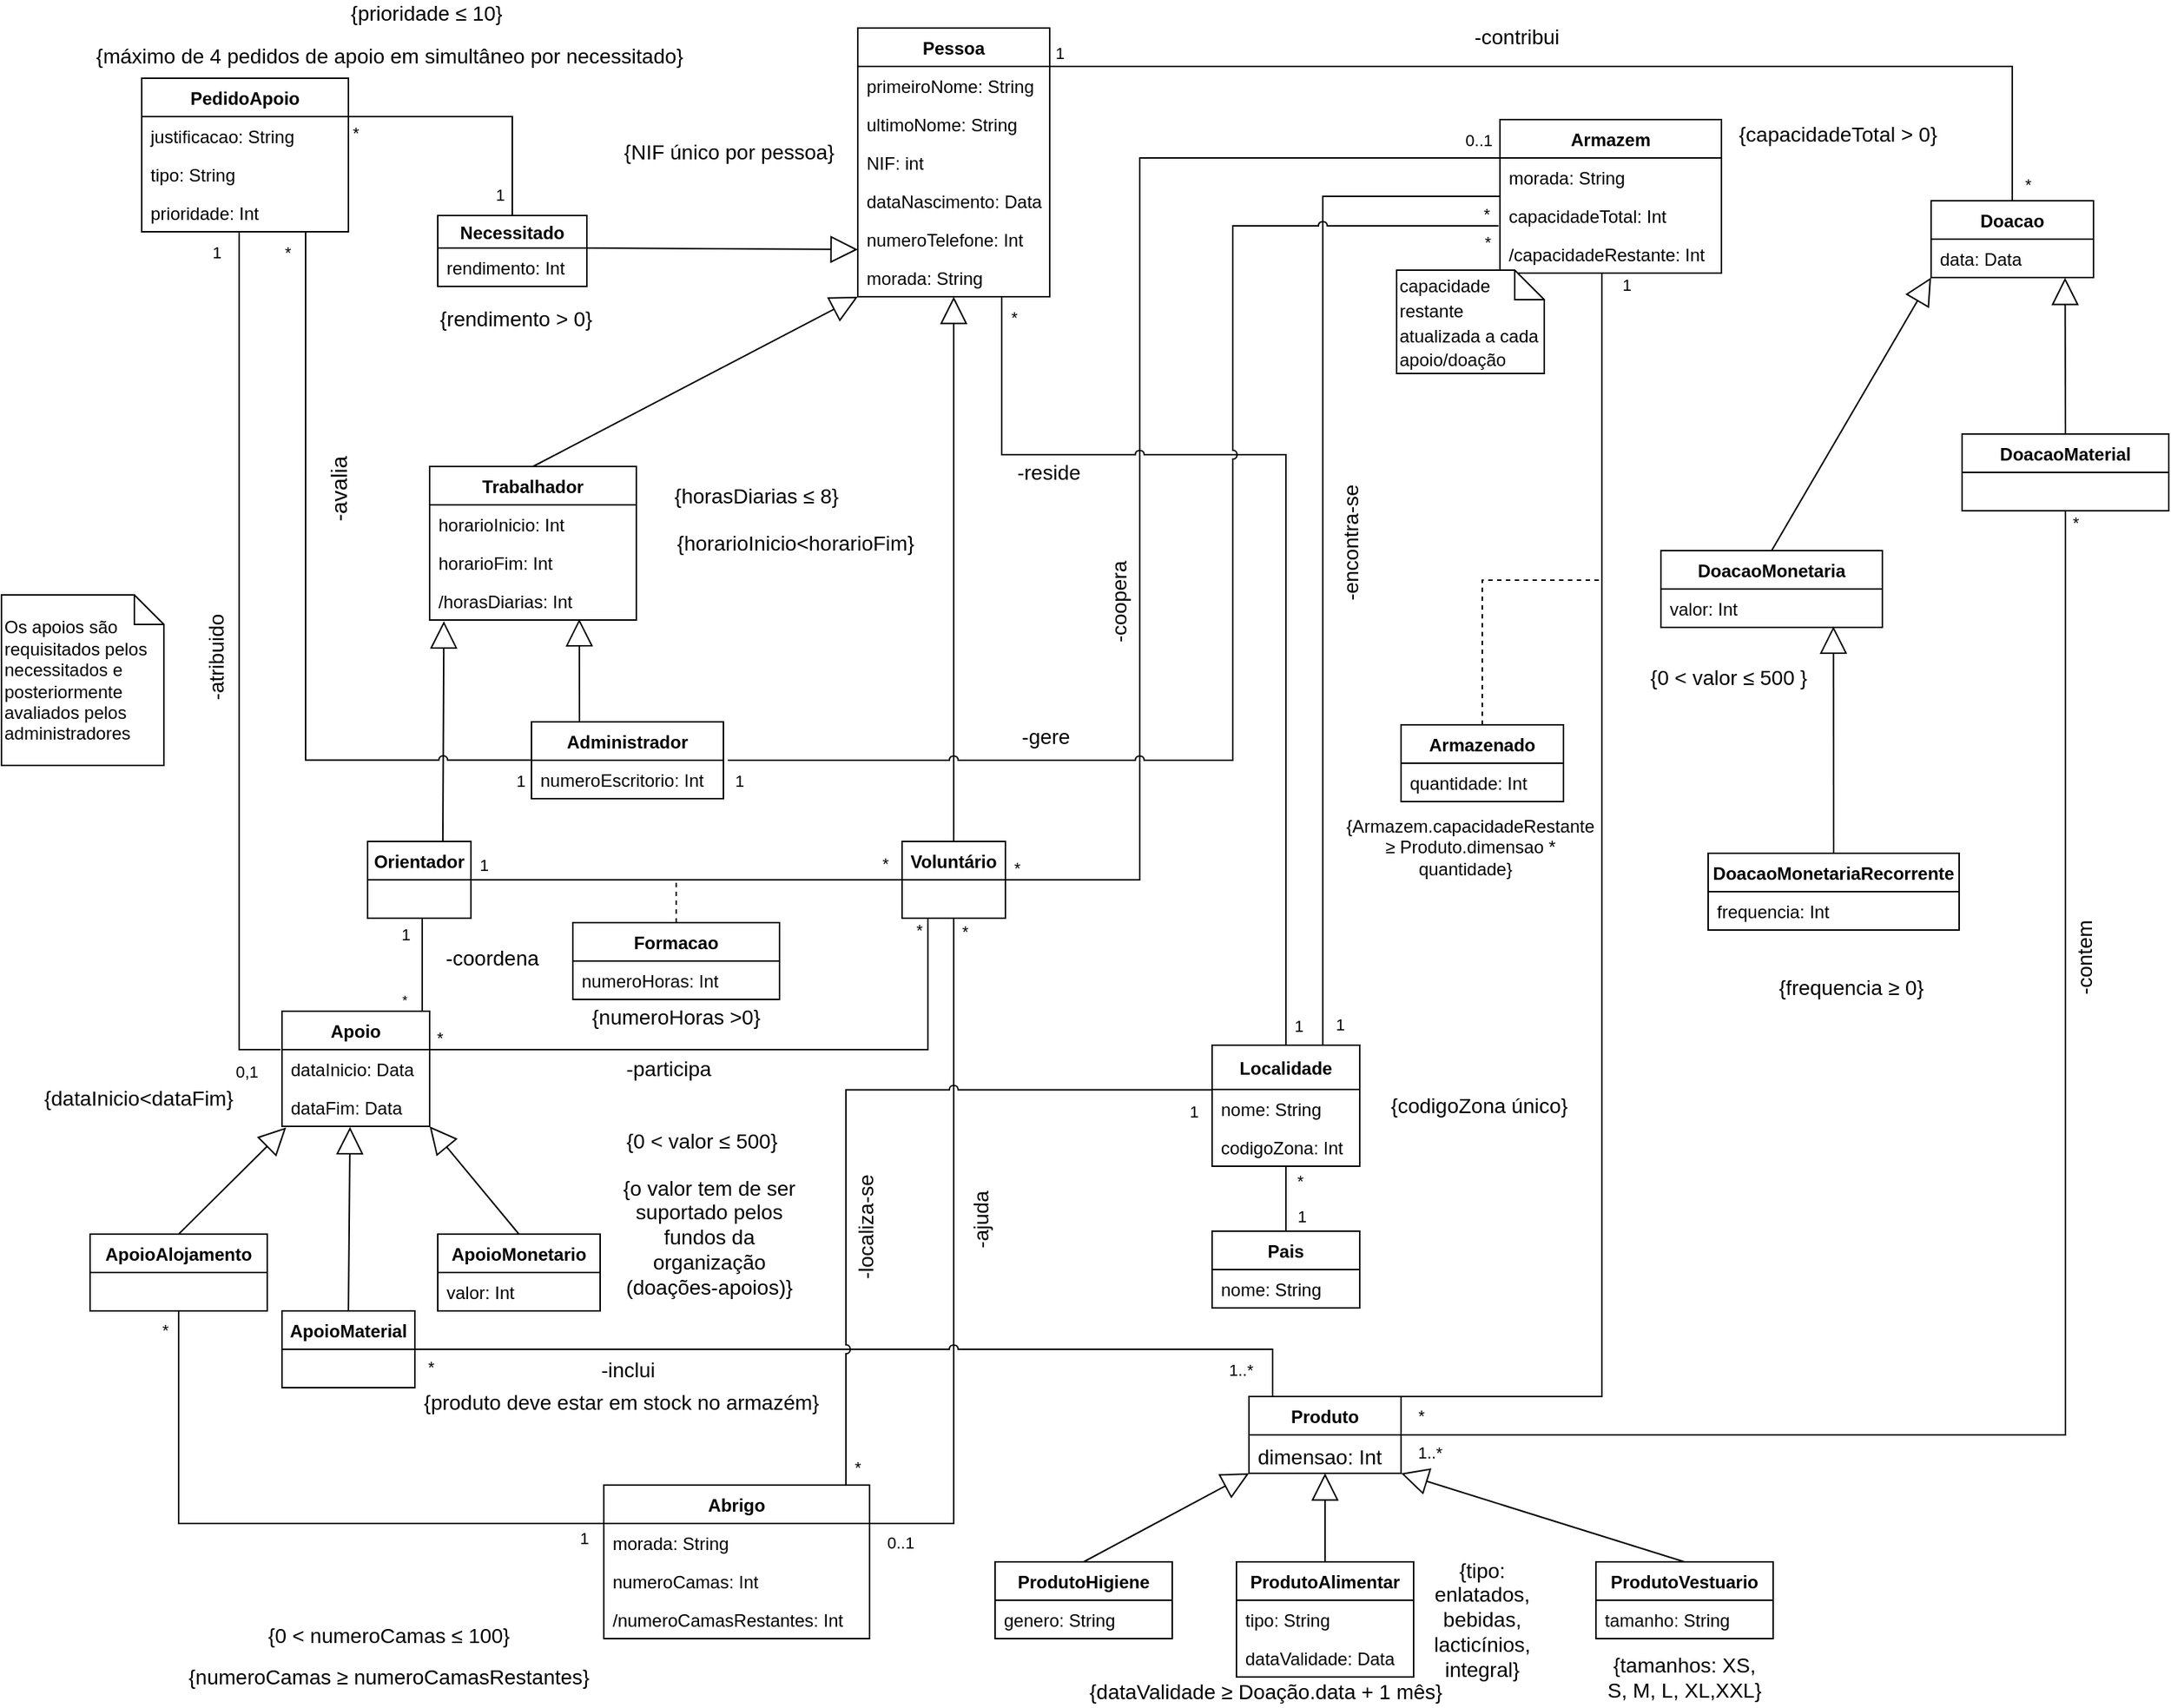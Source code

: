<mxfile version="14.4.4" type="device"><diagram id="hp6VcKTJ3_gHOtgBkN7Q" name="UML "><mxGraphModel dx="2370" dy="1292" grid="1" gridSize="10" guides="1" tooltips="1" connect="1" arrows="1" fold="1" page="1" pageScale="1" pageWidth="1654" pageHeight="1169" background="none" math="0" shadow="0"><root><mxCell id="0"/><mxCell id="1" parent="0"/><mxCell id="lBx3msXCtQHLR3H3OD68-1" value="Pessoa" style="swimlane;fontStyle=1;childLayout=stackLayout;horizontal=1;startSize=26;fillColor=none;horizontalStack=0;resizeParent=1;resizeParentMax=0;resizeLast=0;collapsible=1;marginBottom=0;" parent="1" vertex="1"><mxGeometry x="650" y="26" width="130" height="182" as="geometry"/></mxCell><mxCell id="lBx3msXCtQHLR3H3OD68-2" value="primeiroNome: String" style="text;strokeColor=none;fillColor=none;align=left;verticalAlign=top;spacingLeft=4;spacingRight=4;overflow=hidden;rotatable=0;points=[[0,0.5],[1,0.5]];portConstraint=eastwest;" parent="lBx3msXCtQHLR3H3OD68-1" vertex="1"><mxGeometry y="26" width="130" height="26" as="geometry"/></mxCell><mxCell id="lBx3msXCtQHLR3H3OD68-3" value="ultimoNome: String" style="text;strokeColor=none;fillColor=none;align=left;verticalAlign=top;spacingLeft=4;spacingRight=4;overflow=hidden;rotatable=0;points=[[0,0.5],[1,0.5]];portConstraint=eastwest;" parent="lBx3msXCtQHLR3H3OD68-1" vertex="1"><mxGeometry y="52" width="130" height="26" as="geometry"/></mxCell><mxCell id="lBx3msXCtQHLR3H3OD68-4" value="NIF: int" style="text;strokeColor=none;fillColor=none;align=left;verticalAlign=top;spacingLeft=4;spacingRight=4;overflow=hidden;rotatable=0;points=[[0,0.5],[1,0.5]];portConstraint=eastwest;" parent="lBx3msXCtQHLR3H3OD68-1" vertex="1"><mxGeometry y="78" width="130" height="26" as="geometry"/></mxCell><mxCell id="lBx3msXCtQHLR3H3OD68-5" value="dataNascimento: Data" style="text;strokeColor=none;fillColor=none;align=left;verticalAlign=top;spacingLeft=4;spacingRight=4;overflow=hidden;rotatable=0;points=[[0,0.5],[1,0.5]];portConstraint=eastwest;" parent="lBx3msXCtQHLR3H3OD68-1" vertex="1"><mxGeometry y="104" width="130" height="26" as="geometry"/></mxCell><mxCell id="lBx3msXCtQHLR3H3OD68-7" value="numeroTelefone: Int" style="text;strokeColor=none;fillColor=none;align=left;verticalAlign=top;spacingLeft=4;spacingRight=4;overflow=hidden;rotatable=0;points=[[0,0.5],[1,0.5]];portConstraint=eastwest;" parent="lBx3msXCtQHLR3H3OD68-1" vertex="1"><mxGeometry y="130" width="130" height="26" as="geometry"/></mxCell><mxCell id="lBx3msXCtQHLR3H3OD68-8" value="morada: String" style="text;strokeColor=none;fillColor=none;align=left;verticalAlign=top;spacingLeft=4;spacingRight=4;overflow=hidden;rotatable=0;points=[[0,0.5],[1,0.5]];portConstraint=eastwest;" parent="lBx3msXCtQHLR3H3OD68-1" vertex="1"><mxGeometry y="156" width="130" height="26" as="geometry"/></mxCell><mxCell id="lBx3msXCtQHLR3H3OD68-9" value="Trabalhador" style="swimlane;fontStyle=1;childLayout=stackLayout;horizontal=1;startSize=26;fillColor=none;horizontalStack=0;resizeParent=1;resizeParentMax=0;resizeLast=0;collapsible=1;marginBottom=0;" parent="1" vertex="1"><mxGeometry x="360" y="323" width="140" height="104" as="geometry"/></mxCell><mxCell id="lBx3msXCtQHLR3H3OD68-11" value="horarioInicio: Int" style="text;strokeColor=none;fillColor=none;align=left;verticalAlign=top;spacingLeft=4;spacingRight=4;overflow=hidden;rotatable=0;points=[[0,0.5],[1,0.5]];portConstraint=eastwest;" parent="lBx3msXCtQHLR3H3OD68-9" vertex="1"><mxGeometry y="26" width="140" height="26" as="geometry"/></mxCell><mxCell id="lBx3msXCtQHLR3H3OD68-12" value="horarioFim: Int" style="text;strokeColor=none;fillColor=none;align=left;verticalAlign=top;spacingLeft=4;spacingRight=4;overflow=hidden;rotatable=0;points=[[0,0.5],[1,0.5]];portConstraint=eastwest;" parent="lBx3msXCtQHLR3H3OD68-9" vertex="1"><mxGeometry y="52" width="140" height="26" as="geometry"/></mxCell><mxCell id="lBx3msXCtQHLR3H3OD68-13" value="/horasDiarias: Int" style="text;strokeColor=none;fillColor=none;align=left;verticalAlign=top;spacingLeft=4;spacingRight=4;overflow=hidden;rotatable=0;points=[[0,0.5],[1,0.5]];portConstraint=eastwest;" parent="lBx3msXCtQHLR3H3OD68-9" vertex="1"><mxGeometry y="78" width="140" height="26" as="geometry"/></mxCell><mxCell id="lBx3msXCtQHLR3H3OD68-14" value="Voluntário" style="swimlane;fontStyle=1;childLayout=stackLayout;horizontal=1;startSize=26;fillColor=none;horizontalStack=0;resizeParent=1;resizeParentMax=0;resizeLast=0;collapsible=1;marginBottom=0;" parent="1" vertex="1"><mxGeometry x="680" y="577" width="70" height="52" as="geometry"><mxRectangle x="680" y="577" width="90" height="26" as="alternateBounds"/></mxGeometry></mxCell><mxCell id="lBx3msXCtQHLR3H3OD68-18" value="Orientador" style="swimlane;fontStyle=1;childLayout=stackLayout;horizontal=1;startSize=26;fillColor=none;horizontalStack=0;resizeParent=1;resizeParentMax=0;resizeLast=0;collapsible=1;marginBottom=0;" parent="1" vertex="1"><mxGeometry x="318" y="577" width="70" height="52" as="geometry"/></mxCell><mxCell id="lBx3msXCtQHLR3H3OD68-26" value="Armazem" style="swimlane;fontStyle=1;childLayout=stackLayout;horizontal=1;startSize=26;fillColor=none;horizontalStack=0;resizeParent=1;resizeParentMax=0;resizeLast=0;collapsible=1;marginBottom=0;" parent="1" vertex="1"><mxGeometry x="1085" y="88" width="150" height="104" as="geometry"/></mxCell><mxCell id="lBx3msXCtQHLR3H3OD68-27" value="morada: String" style="text;strokeColor=none;fillColor=none;align=left;verticalAlign=top;spacingLeft=4;spacingRight=4;overflow=hidden;rotatable=0;points=[[0,0.5],[1,0.5]];portConstraint=eastwest;" parent="lBx3msXCtQHLR3H3OD68-26" vertex="1"><mxGeometry y="26" width="150" height="26" as="geometry"/></mxCell><mxCell id="lBx3msXCtQHLR3H3OD68-28" value="capacidadeTotal: Int " style="text;strokeColor=none;fillColor=none;align=left;verticalAlign=top;spacingLeft=4;spacingRight=4;overflow=hidden;rotatable=0;points=[[0,0.5],[1,0.5]];portConstraint=eastwest;" parent="lBx3msXCtQHLR3H3OD68-26" vertex="1"><mxGeometry y="52" width="150" height="26" as="geometry"/></mxCell><mxCell id="lBx3msXCtQHLR3H3OD68-29" value="/capacidadeRestante: Int" style="text;strokeColor=none;fillColor=none;align=left;verticalAlign=top;spacingLeft=4;spacingRight=4;overflow=hidden;rotatable=0;points=[[0,0.5],[1,0.5]];portConstraint=eastwest;" parent="lBx3msXCtQHLR3H3OD68-26" vertex="1"><mxGeometry y="78" width="150" height="26" as="geometry"/></mxCell><mxCell id="lBx3msXCtQHLR3H3OD68-30" value="Apoio" style="swimlane;fontStyle=1;childLayout=stackLayout;horizontal=1;startSize=26;fillColor=none;horizontalStack=0;resizeParent=1;resizeParentMax=0;resizeLast=0;collapsible=1;marginBottom=0;" parent="1" vertex="1"><mxGeometry x="260" y="692" width="100" height="78" as="geometry"/></mxCell><mxCell id="lBx3msXCtQHLR3H3OD68-31" value="dataInicio: Data" style="text;strokeColor=none;fillColor=none;align=left;verticalAlign=top;spacingLeft=4;spacingRight=4;overflow=hidden;rotatable=0;points=[[0,0.5],[1,0.5]];portConstraint=eastwest;" parent="lBx3msXCtQHLR3H3OD68-30" vertex="1"><mxGeometry y="26" width="100" height="26" as="geometry"/></mxCell><mxCell id="lBx3msXCtQHLR3H3OD68-32" value="dataFim: Data" style="text;strokeColor=none;fillColor=none;align=left;verticalAlign=top;spacingLeft=4;spacingRight=4;overflow=hidden;rotatable=0;points=[[0,0.5],[1,0.5]];portConstraint=eastwest;" parent="lBx3msXCtQHLR3H3OD68-30" vertex="1"><mxGeometry y="52" width="100" height="26" as="geometry"/></mxCell><mxCell id="lBx3msXCtQHLR3H3OD68-34" value="ApoioMaterial" style="swimlane;fontStyle=1;childLayout=stackLayout;horizontal=1;startSize=26;fillColor=none;horizontalStack=0;resizeParent=1;resizeParentMax=0;resizeLast=0;collapsible=1;marginBottom=0;" parent="1" vertex="1"><mxGeometry x="260" y="895" width="90" height="52" as="geometry"/></mxCell><mxCell id="lBx3msXCtQHLR3H3OD68-39" value="ApoioMonetario" style="swimlane;fontStyle=1;childLayout=stackLayout;horizontal=1;startSize=26;fillColor=none;horizontalStack=0;resizeParent=1;resizeParentMax=0;resizeLast=0;collapsible=1;marginBottom=0;" parent="1" vertex="1"><mxGeometry x="365.5" y="843" width="110" height="52" as="geometry"/></mxCell><mxCell id="lBx3msXCtQHLR3H3OD68-42" value="valor: Int" style="text;strokeColor=none;fillColor=none;align=left;verticalAlign=top;spacingLeft=4;spacingRight=4;overflow=hidden;rotatable=0;points=[[0,0.5],[1,0.5]];portConstraint=eastwest;" parent="lBx3msXCtQHLR3H3OD68-39" vertex="1"><mxGeometry y="26" width="110" height="26" as="geometry"/></mxCell><mxCell id="lBx3msXCtQHLR3H3OD68-43" value="Abrigo" style="swimlane;fontStyle=1;childLayout=stackLayout;horizontal=1;startSize=26;fillColor=none;horizontalStack=0;resizeParent=1;resizeParentMax=0;resizeLast=0;collapsible=1;marginBottom=0;" parent="1" vertex="1"><mxGeometry x="478" y="1013" width="180" height="104" as="geometry"/></mxCell><mxCell id="lBx3msXCtQHLR3H3OD68-44" value="morada: String" style="text;strokeColor=none;fillColor=none;align=left;verticalAlign=top;spacingLeft=4;spacingRight=4;overflow=hidden;rotatable=0;points=[[0,0.5],[1,0.5]];portConstraint=eastwest;" parent="lBx3msXCtQHLR3H3OD68-43" vertex="1"><mxGeometry y="26" width="180" height="26" as="geometry"/></mxCell><mxCell id="lBx3msXCtQHLR3H3OD68-45" value="numeroCamas: Int" style="text;strokeColor=none;fillColor=none;align=left;verticalAlign=top;spacingLeft=4;spacingRight=4;overflow=hidden;rotatable=0;points=[[0,0.5],[1,0.5]];portConstraint=eastwest;" parent="lBx3msXCtQHLR3H3OD68-43" vertex="1"><mxGeometry y="52" width="180" height="26" as="geometry"/></mxCell><mxCell id="lBx3msXCtQHLR3H3OD68-228" value="/numeroCamasRestantes: Int" style="text;strokeColor=none;fillColor=none;align=left;verticalAlign=top;spacingLeft=4;spacingRight=4;overflow=hidden;rotatable=0;points=[[0,0.5],[1,0.5]];portConstraint=eastwest;" parent="lBx3msXCtQHLR3H3OD68-43" vertex="1"><mxGeometry y="78" width="180" height="26" as="geometry"/></mxCell><mxCell id="lBx3msXCtQHLR3H3OD68-47" value="Produto" style="swimlane;fontStyle=1;childLayout=stackLayout;horizontal=1;startSize=26;fillColor=none;horizontalStack=0;resizeParent=1;resizeParentMax=0;resizeLast=0;collapsible=1;marginBottom=0;" parent="1" vertex="1"><mxGeometry x="915" y="953" width="103" height="52" as="geometry"/></mxCell><mxCell id="We37v8-a0ZufE-Tkoejx-19" value="dimensao: Int" style="text;strokeColor=none;fillColor=none;align=left;verticalAlign=top;spacingLeft=4;spacingRight=4;overflow=hidden;rotatable=0;points=[[0,0.5],[1,0.5]];portConstraint=eastwest;fontSize=14;" parent="lBx3msXCtQHLR3H3OD68-47" vertex="1"><mxGeometry y="26" width="103" height="26" as="geometry"/></mxCell><mxCell id="lBx3msXCtQHLR3H3OD68-51" value="ProdutoAlimentar" style="swimlane;fontStyle=1;childLayout=stackLayout;horizontal=1;startSize=26;fillColor=none;horizontalStack=0;resizeParent=1;resizeParentMax=0;resizeLast=0;collapsible=1;marginBottom=0;" parent="1" vertex="1"><mxGeometry x="906.5" y="1065" width="120" height="78" as="geometry"/></mxCell><mxCell id="lBx3msXCtQHLR3H3OD68-52" value="tipo: String" style="text;strokeColor=none;fillColor=none;align=left;verticalAlign=top;spacingLeft=4;spacingRight=4;overflow=hidden;rotatable=0;points=[[0,0.5],[1,0.5]];portConstraint=eastwest;" parent="lBx3msXCtQHLR3H3OD68-51" vertex="1"><mxGeometry y="26" width="120" height="26" as="geometry"/></mxCell><mxCell id="lBx3msXCtQHLR3H3OD68-53" value="dataValidade: Data" style="text;strokeColor=none;fillColor=none;align=left;verticalAlign=top;spacingLeft=4;spacingRight=4;overflow=hidden;rotatable=0;points=[[0,0.5],[1,0.5]];portConstraint=eastwest;" parent="lBx3msXCtQHLR3H3OD68-51" vertex="1"><mxGeometry y="52" width="120" height="26" as="geometry"/></mxCell><mxCell id="lBx3msXCtQHLR3H3OD68-55" value="ProdutoVestuario" style="swimlane;fontStyle=1;childLayout=stackLayout;horizontal=1;startSize=26;fillColor=none;horizontalStack=0;resizeParent=1;resizeParentMax=0;resizeLast=0;collapsible=1;marginBottom=0;" parent="1" vertex="1"><mxGeometry x="1150" y="1065" width="120" height="52" as="geometry"/></mxCell><mxCell id="lBx3msXCtQHLR3H3OD68-56" value="tamanho: String" style="text;strokeColor=none;fillColor=none;align=left;verticalAlign=top;spacingLeft=4;spacingRight=4;overflow=hidden;rotatable=0;points=[[0,0.5],[1,0.5]];portConstraint=eastwest;" parent="lBx3msXCtQHLR3H3OD68-55" vertex="1"><mxGeometry y="26" width="120" height="26" as="geometry"/></mxCell><mxCell id="lBx3msXCtQHLR3H3OD68-59" value="ProdutoHigiene" style="swimlane;fontStyle=1;childLayout=stackLayout;horizontal=1;startSize=26;fillColor=none;horizontalStack=0;resizeParent=1;resizeParentMax=0;resizeLast=0;collapsible=1;marginBottom=0;" parent="1" vertex="1"><mxGeometry x="743" y="1065" width="120" height="52" as="geometry"/></mxCell><mxCell id="lBx3msXCtQHLR3H3OD68-60" value="genero: String" style="text;strokeColor=none;fillColor=none;align=left;verticalAlign=top;spacingLeft=4;spacingRight=4;overflow=hidden;rotatable=0;points=[[0,0.5],[1,0.5]];portConstraint=eastwest;" parent="lBx3msXCtQHLR3H3OD68-59" vertex="1"><mxGeometry y="26" width="120" height="26" as="geometry"/></mxCell><mxCell id="lBx3msXCtQHLR3H3OD68-65" value="Necessitado" style="swimlane;fontStyle=1;childLayout=stackLayout;horizontal=1;startSize=22;fillColor=none;horizontalStack=0;resizeParent=1;resizeParentMax=0;resizeLast=0;collapsible=1;marginBottom=0;" parent="1" vertex="1"><mxGeometry x="365.5" y="153" width="101" height="48" as="geometry"/></mxCell><mxCell id="Nlvr1y0J_WOIO6-PGMLo-25" value="rendimento: Int" style="text;strokeColor=none;fillColor=none;align=left;verticalAlign=top;spacingLeft=4;spacingRight=4;overflow=hidden;rotatable=0;points=[[0,0.5],[1,0.5]];portConstraint=eastwest;" parent="lBx3msXCtQHLR3H3OD68-65" vertex="1"><mxGeometry y="22" width="101" height="26" as="geometry"/></mxCell><mxCell id="lBx3msXCtQHLR3H3OD68-69" value="Administrador" style="swimlane;fontStyle=1;childLayout=stackLayout;horizontal=1;startSize=26;fillColor=none;horizontalStack=0;resizeParent=1;resizeParentMax=0;resizeLast=0;collapsible=1;marginBottom=0;" parent="1" vertex="1"><mxGeometry x="429" y="496" width="130" height="52" as="geometry"/></mxCell><mxCell id="lBx3msXCtQHLR3H3OD68-70" value="numeroEscritorio: Int" style="text;strokeColor=none;fillColor=none;align=left;verticalAlign=top;spacingLeft=4;spacingRight=4;overflow=hidden;rotatable=0;points=[[0,0.5],[1,0.5]];portConstraint=eastwest;" parent="lBx3msXCtQHLR3H3OD68-69" vertex="1"><mxGeometry y="26" width="130" height="26" as="geometry"/></mxCell><mxCell id="lBx3msXCtQHLR3H3OD68-73" value="Armazenado" style="swimlane;fontStyle=1;childLayout=stackLayout;horizontal=1;startSize=26;fillColor=none;horizontalStack=0;resizeParent=1;resizeParentMax=0;resizeLast=0;collapsible=1;marginBottom=0;" parent="1" vertex="1"><mxGeometry x="1018" y="498" width="110" height="52" as="geometry"/></mxCell><mxCell id="lBx3msXCtQHLR3H3OD68-74" value="quantidade: Int" style="text;strokeColor=none;fillColor=none;align=left;verticalAlign=top;spacingLeft=4;spacingRight=4;overflow=hidden;rotatable=0;points=[[0,0.5],[1,0.5]];portConstraint=eastwest;" parent="lBx3msXCtQHLR3H3OD68-73" vertex="1"><mxGeometry y="26" width="110" height="26" as="geometry"/></mxCell><mxCell id="lBx3msXCtQHLR3H3OD68-77" value="Doacao" style="swimlane;fontStyle=1;childLayout=stackLayout;horizontal=1;startSize=26;fillColor=none;horizontalStack=0;resizeParent=1;resizeParentMax=0;resizeLast=0;collapsible=1;marginBottom=0;" parent="1" vertex="1"><mxGeometry x="1377" y="143" width="110" height="52" as="geometry"/></mxCell><mxCell id="lBx3msXCtQHLR3H3OD68-78" value="data: Data" style="text;strokeColor=none;fillColor=none;align=left;verticalAlign=top;spacingLeft=4;spacingRight=4;overflow=hidden;rotatable=0;points=[[0,0.5],[1,0.5]];portConstraint=eastwest;" parent="lBx3msXCtQHLR3H3OD68-77" vertex="1"><mxGeometry y="26" width="110" height="26" as="geometry"/></mxCell><mxCell id="lBx3msXCtQHLR3H3OD68-81" value="DoacaoMaterial" style="swimlane;fontStyle=1;childLayout=stackLayout;horizontal=1;startSize=26;fillColor=none;horizontalStack=0;resizeParent=1;resizeParentMax=0;resizeLast=0;collapsible=1;marginBottom=0;" parent="1" vertex="1"><mxGeometry x="1398" y="301" width="140" height="52" as="geometry"/></mxCell><mxCell id="lBx3msXCtQHLR3H3OD68-85" value="DoacaoMonetaria" style="swimlane;fontStyle=1;childLayout=stackLayout;horizontal=1;startSize=26;fillColor=none;horizontalStack=0;resizeParent=1;resizeParentMax=0;resizeLast=0;collapsible=1;marginBottom=0;" parent="1" vertex="1"><mxGeometry x="1194" y="380" width="150" height="52" as="geometry"/></mxCell><mxCell id="lBx3msXCtQHLR3H3OD68-86" value="valor: Int" style="text;strokeColor=none;fillColor=none;align=left;verticalAlign=top;spacingLeft=4;spacingRight=4;overflow=hidden;rotatable=0;points=[[0,0.5],[1,0.5]];portConstraint=eastwest;" parent="lBx3msXCtQHLR3H3OD68-85" vertex="1"><mxGeometry y="26" width="150" height="26" as="geometry"/></mxCell><mxCell id="lBx3msXCtQHLR3H3OD68-87" value="DoacaoMonetariaRecorrente" style="swimlane;fontStyle=1;childLayout=stackLayout;horizontal=1;startSize=26;fillColor=none;horizontalStack=0;resizeParent=1;resizeParentMax=0;resizeLast=0;collapsible=1;marginBottom=0;" parent="1" vertex="1"><mxGeometry x="1226" y="585" width="170" height="52" as="geometry"/></mxCell><mxCell id="lBx3msXCtQHLR3H3OD68-88" value="frequencia: Int" style="text;strokeColor=none;fillColor=none;align=left;verticalAlign=top;spacingLeft=4;spacingRight=4;overflow=hidden;rotatable=0;points=[[0,0.5],[1,0.5]];portConstraint=eastwest;" parent="lBx3msXCtQHLR3H3OD68-87" vertex="1"><mxGeometry y="26" width="170" height="26" as="geometry"/></mxCell><mxCell id="lBx3msXCtQHLR3H3OD68-93" value="Localidade" style="swimlane;fontStyle=1;childLayout=stackLayout;horizontal=1;startSize=30;fillColor=none;horizontalStack=0;resizeParent=1;resizeParentMax=0;resizeLast=0;collapsible=1;marginBottom=0;" parent="1" vertex="1"><mxGeometry x="890" y="715.0" width="100" height="82" as="geometry"><mxRectangle x="890" y="715.0" width="100" height="30" as="alternateBounds"/></mxGeometry></mxCell><mxCell id="lBx3msXCtQHLR3H3OD68-94" value="nome: String" style="text;strokeColor=none;fillColor=none;align=left;verticalAlign=top;spacingLeft=4;spacingRight=4;overflow=hidden;rotatable=0;points=[[0,0.5],[1,0.5]];portConstraint=eastwest;" parent="lBx3msXCtQHLR3H3OD68-93" vertex="1"><mxGeometry y="30" width="100" height="26" as="geometry"/></mxCell><mxCell id="lBx3msXCtQHLR3H3OD68-95" value="codigoZona: Int" style="text;strokeColor=none;fillColor=none;align=left;verticalAlign=top;spacingLeft=4;spacingRight=4;overflow=hidden;rotatable=0;points=[[0,0.5],[1,0.5]];portConstraint=eastwest;" parent="lBx3msXCtQHLR3H3OD68-93" vertex="1"><mxGeometry y="56" width="100" height="26" as="geometry"/></mxCell><mxCell id="lBx3msXCtQHLR3H3OD68-98" value="Pais" style="swimlane;fontStyle=1;childLayout=stackLayout;horizontal=1;startSize=26;fillColor=none;horizontalStack=0;resizeParent=1;resizeParentMax=0;resizeLast=0;collapsible=1;marginBottom=0;" parent="1" vertex="1"><mxGeometry x="890" y="841" width="100" height="52" as="geometry"><mxRectangle x="890" y="841" width="60" height="26" as="alternateBounds"/></mxGeometry></mxCell><mxCell id="lBx3msXCtQHLR3H3OD68-99" value="nome: String" style="text;strokeColor=none;fillColor=none;align=left;verticalAlign=top;spacingLeft=4;spacingRight=4;overflow=hidden;rotatable=0;points=[[0,0.5],[1,0.5]];portConstraint=eastwest;" parent="lBx3msXCtQHLR3H3OD68-98" vertex="1"><mxGeometry y="26" width="100" height="26" as="geometry"/></mxCell><mxCell id="lBx3msXCtQHLR3H3OD68-106" value="ApoioAlojamento" style="swimlane;fontStyle=1;childLayout=stackLayout;horizontal=1;startSize=26;fillColor=none;horizontalStack=0;resizeParent=1;resizeParentMax=0;resizeLast=0;collapsible=1;marginBottom=0;" parent="1" vertex="1"><mxGeometry x="130" y="843" width="120" height="52" as="geometry"/></mxCell><mxCell id="lBx3msXCtQHLR3H3OD68-115" value="" style="endArrow=block;endSize=16;endFill=0;html=1;exitX=0.5;exitY=0;exitDx=0;exitDy=0;entryX=0;entryY=1;entryDx=0;entryDy=0;rounded=0;jumpStyle=arc;" parent="1" source="lBx3msXCtQHLR3H3OD68-9" target="lBx3msXCtQHLR3H3OD68-1" edge="1"><mxGeometry x="130" y="26" width="160" as="geometry"><mxPoint x="200" y="363" as="sourcePoint"/><mxPoint x="610" y="255" as="targetPoint"/></mxGeometry></mxCell><mxCell id="lBx3msXCtQHLR3H3OD68-117" value="" style="endArrow=block;endSize=16;endFill=0;html=1;rounded=0;exitX=0.993;exitY=0;exitDx=0;exitDy=0;exitPerimeter=0;jumpStyle=arc;" parent="1" source="Nlvr1y0J_WOIO6-PGMLo-25" edge="1"><mxGeometry x="129.5" y="23" width="160" as="geometry"><mxPoint x="473" y="176" as="sourcePoint"/><mxPoint x="650" y="176" as="targetPoint"/><Array as="points"/></mxGeometry></mxCell><mxCell id="lBx3msXCtQHLR3H3OD68-118" value="" style="endArrow=block;endSize=16;endFill=0;html=1;exitX=0.5;exitY=0;exitDx=0;exitDy=0;rounded=0;entryX=0.5;entryY=1;entryDx=0;entryDy=0;jumpStyle=arc;" parent="1" source="lBx3msXCtQHLR3H3OD68-14" target="lBx3msXCtQHLR3H3OD68-1" edge="1"><mxGeometry x="130" y="26" width="160" as="geometry"><mxPoint x="444.41" y="578" as="sourcePoint"/><mxPoint x="718" y="237" as="targetPoint"/><mxPoint as="offset"/><Array as="points"/></mxGeometry></mxCell><mxCell id="lBx3msXCtQHLR3H3OD68-119" value="" style="endArrow=block;endSize=16;endFill=0;html=1;entryX=0;entryY=1;entryDx=0;entryDy=0;exitX=0.5;exitY=0;exitDx=0;exitDy=0;rounded=0;jumpStyle=arc;" parent="1" source="lBx3msXCtQHLR3H3OD68-59" target="lBx3msXCtQHLR3H3OD68-47" edge="1"><mxGeometry x="130" y="26" width="160" as="geometry"><mxPoint x="518.82" y="1086" as="sourcePoint"/><mxPoint x="518.82" y="956" as="targetPoint"/></mxGeometry></mxCell><mxCell id="lBx3msXCtQHLR3H3OD68-120" value="" style="endArrow=block;endSize=16;endFill=0;html=1;exitX=0.5;exitY=0;exitDx=0;exitDy=0;rounded=0;jumpStyle=arc;entryX=0.5;entryY=1;entryDx=0;entryDy=0;" parent="1" source="lBx3msXCtQHLR3H3OD68-51" target="lBx3msXCtQHLR3H3OD68-47" edge="1"><mxGeometry x="141.5" y="28" width="160" as="geometry"><mxPoint x="959" y="1067" as="sourcePoint"/><mxPoint x="1000" y="1030" as="targetPoint"/></mxGeometry></mxCell><mxCell id="lBx3msXCtQHLR3H3OD68-121" value="" style="endArrow=block;endSize=16;endFill=0;html=1;exitX=0.5;exitY=0;exitDx=0;exitDy=0;rounded=0;jumpStyle=arc;entryX=1;entryY=1;entryDx=0;entryDy=0;" parent="1" source="lBx3msXCtQHLR3H3OD68-55" target="lBx3msXCtQHLR3H3OD68-47" edge="1"><mxGeometry x="130" y="26" width="160" as="geometry"><mxPoint x="770" y="1086" as="sourcePoint"/><mxPoint x="1020" y="1005" as="targetPoint"/></mxGeometry></mxCell><mxCell id="lBx3msXCtQHLR3H3OD68-123" value="" style="endArrow=block;endSize=16;endFill=0;html=1;entryX=0.028;entryY=1.029;entryDx=0;entryDy=0;entryPerimeter=0;exitX=0.5;exitY=0;exitDx=0;exitDy=0;rounded=0;jumpStyle=arc;" parent="1" source="lBx3msXCtQHLR3H3OD68-106" target="lBx3msXCtQHLR3H3OD68-32" edge="1"><mxGeometry x="130" y="26" width="160" as="geometry"><mxPoint x="180" y="913" as="sourcePoint"/><mxPoint x="170" y="838" as="targetPoint"/></mxGeometry></mxCell><mxCell id="lBx3msXCtQHLR3H3OD68-126" value="" style="endArrow=block;endSize=16;endFill=0;html=1;entryX=1;entryY=1;entryDx=0;entryDy=0;exitX=0.5;exitY=0;exitDx=0;exitDy=0;rounded=0;jumpStyle=arc;" parent="1" source="lBx3msXCtQHLR3H3OD68-39" target="lBx3msXCtQHLR3H3OD68-30" edge="1"><mxGeometry x="130" y="26" width="160" as="geometry"><mxPoint x="400" y="826.21" as="sourcePoint"/><mxPoint x="350" y="757.8" as="targetPoint"/></mxGeometry></mxCell><mxCell id="lBx3msXCtQHLR3H3OD68-130" value="" style="endArrow=block;endSize=16;endFill=0;html=1;entryX=0.779;entryY=0.974;entryDx=0;entryDy=0;entryPerimeter=0;rounded=0;exitX=0.5;exitY=0;exitDx=0;exitDy=0;" parent="1" source="lBx3msXCtQHLR3H3OD68-87" target="lBx3msXCtQHLR3H3OD68-86" edge="1"><mxGeometry x="130" y="26" width="160" as="geometry"><mxPoint x="1311" y="560" as="sourcePoint"/><mxPoint x="1358" y="253" as="targetPoint"/></mxGeometry></mxCell><mxCell id="lBx3msXCtQHLR3H3OD68-131" value="" style="endArrow=block;endSize=16;endFill=0;html=1;entryX=0.825;entryY=1.006;entryDx=0;entryDy=0;exitX=0.5;exitY=0;exitDx=0;exitDy=0;entryPerimeter=0;rounded=0;jumpStyle=arc;" parent="1" source="lBx3msXCtQHLR3H3OD68-81" target="lBx3msXCtQHLR3H3OD68-78" edge="1"><mxGeometry x="130" y="26" width="160" as="geometry"><mxPoint x="810" y="173" as="sourcePoint"/><mxPoint x="970" y="173" as="targetPoint"/></mxGeometry></mxCell><mxCell id="lBx3msXCtQHLR3H3OD68-132" value="" style="endArrow=block;endSize=16;endFill=0;html=1;exitX=0.5;exitY=0;exitDx=0;exitDy=0;rounded=0;jumpStyle=arc;entryX=0;entryY=1;entryDx=0;entryDy=0;" parent="1" source="lBx3msXCtQHLR3H3OD68-85" target="lBx3msXCtQHLR3H3OD68-77" edge="1"><mxGeometry x="130" y="26" width="160" as="geometry"><mxPoint x="570" y="63" as="sourcePoint"/><mxPoint x="1377" y="200" as="targetPoint"/></mxGeometry></mxCell><mxCell id="lBx3msXCtQHLR3H3OD68-139" value="" style="endArrow=block;endSize=16;endFill=0;html=1;exitX=0.25;exitY=0;exitDx=0;exitDy=0;entryX=0.724;entryY=0.974;entryDx=0;entryDy=0;entryPerimeter=0;rounded=0;" parent="1" source="lBx3msXCtQHLR3H3OD68-69" target="lBx3msXCtQHLR3H3OD68-13" edge="1"><mxGeometry x="130" y="26" width="160" as="geometry"><mxPoint x="490" y="503" as="sourcePoint"/><mxPoint x="462" y="433" as="targetPoint"/><mxPoint as="offset"/></mxGeometry></mxCell><mxCell id="lBx3msXCtQHLR3H3OD68-152" value="" style="endArrow=block;endSize=16;endFill=0;html=1;exitX=0.728;exitY=-0.006;exitDx=0;exitDy=0;entryX=0.069;entryY=1.031;entryDx=0;entryDy=0;entryPerimeter=0;exitPerimeter=0;rounded=0;" parent="1" source="lBx3msXCtQHLR3H3OD68-18" target="lBx3msXCtQHLR3H3OD68-13" edge="1"><mxGeometry x="130" y="26" width="160" as="geometry"><mxPoint x="160" y="493" as="sourcePoint"/><mxPoint x="355" y="443" as="targetPoint"/></mxGeometry></mxCell><mxCell id="lBx3msXCtQHLR3H3OD68-163" value="" style="endArrow=none;html=1;edgeStyle=orthogonalEdgeStyle;rounded=0;entryX=0.75;entryY=0;entryDx=0;entryDy=0;jumpStyle=arc;" parent="1" source="lBx3msXCtQHLR3H3OD68-29" target="lBx3msXCtQHLR3H3OD68-47" edge="1"><mxGeometry x="150.13" y="11.74" as="geometry"><mxPoint x="1047" y="231" as="sourcePoint"/><mxPoint x="966.995" y="938.272" as="targetPoint"/><Array as="points"><mxPoint x="1154" y="953"/></Array></mxGeometry></mxCell><mxCell id="lBx3msXCtQHLR3H3OD68-164" value="1" style="edgeLabel;resizable=0;html=1;align=left;verticalAlign=bottom;" parent="lBx3msXCtQHLR3H3OD68-163" connectable="0" vertex="1"><mxGeometry x="-1" relative="1" as="geometry"><mxPoint x="12.3" y="16.49" as="offset"/></mxGeometry></mxCell><mxCell id="lBx3msXCtQHLR3H3OD68-165" value="*" style="edgeLabel;resizable=0;html=1;align=right;verticalAlign=bottom;" parent="lBx3msXCtQHLR3H3OD68-163" connectable="0" vertex="1"><mxGeometry x="1" relative="1" as="geometry"><mxPoint x="42.67" y="21" as="offset"/></mxGeometry></mxCell><mxCell id="lBx3msXCtQHLR3H3OD68-172" value="" style="endArrow=none;html=1;edgeStyle=orthogonalEdgeStyle;strokeColor=#000000;entryX=0.5;entryY=0;entryDx=0;entryDy=0;rounded=0;jumpStyle=arc;" parent="1" target="lBx3msXCtQHLR3H3OD68-77" edge="1"><mxGeometry x="130" y="26" as="geometry"><mxPoint x="780" y="43" as="sourcePoint"/><mxPoint x="1399" y="52" as="targetPoint"/><Array as="points"><mxPoint x="780" y="52"/><mxPoint x="1432" y="52"/></Array></mxGeometry></mxCell><mxCell id="lBx3msXCtQHLR3H3OD68-173" value="1" style="edgeLabel;resizable=0;html=1;align=left;verticalAlign=bottom;" parent="lBx3msXCtQHLR3H3OD68-172" connectable="0" vertex="1"><mxGeometry x="-1" relative="1" as="geometry"><mxPoint x="2" y="8.62" as="offset"/></mxGeometry></mxCell><mxCell id="lBx3msXCtQHLR3H3OD68-174" value="*" style="edgeLabel;resizable=0;html=1;align=right;verticalAlign=bottom;" parent="lBx3msXCtQHLR3H3OD68-172" connectable="0" vertex="1"><mxGeometry x="1" relative="1" as="geometry"><mxPoint x="13" y="-3" as="offset"/></mxGeometry></mxCell><mxCell id="lBx3msXCtQHLR3H3OD68-175" value="" style="endArrow=none;html=1;edgeStyle=orthogonalEdgeStyle;strokeColor=#000000;entryX=0;entryY=0.25;entryDx=0;entryDy=0;exitX=1;exitY=0.5;exitDx=0;exitDy=0;rounded=0;jumpStyle=arc;" parent="1" source="lBx3msXCtQHLR3H3OD68-18" target="lBx3msXCtQHLR3H3OD68-14" edge="1"><mxGeometry x="130" y="26" as="geometry"><mxPoint x="410" y="583" as="sourcePoint"/><mxPoint x="700" y="617" as="targetPoint"/><Array as="points"><mxPoint x="680" y="603"/></Array></mxGeometry></mxCell><mxCell id="lBx3msXCtQHLR3H3OD68-176" value="1" style="edgeLabel;resizable=0;html=1;align=left;verticalAlign=bottom;" parent="lBx3msXCtQHLR3H3OD68-175" connectable="0" vertex="1"><mxGeometry x="-1" relative="1" as="geometry"><mxPoint x="4" y="-2" as="offset"/></mxGeometry></mxCell><mxCell id="lBx3msXCtQHLR3H3OD68-177" value="*" style="edgeLabel;resizable=0;html=1;align=right;verticalAlign=bottom;" parent="lBx3msXCtQHLR3H3OD68-175" connectable="0" vertex="1"><mxGeometry x="1" relative="1" as="geometry"><mxPoint x="-9" y="10.76" as="offset"/></mxGeometry></mxCell><mxCell id="lBx3msXCtQHLR3H3OD68-181" value="" style="endArrow=none;html=1;edgeStyle=orthogonalEdgeStyle;strokeColor=#000000;exitX=0.5;exitY=1;exitDx=0;exitDy=0;rounded=0;entryX=0.75;entryY=0;entryDx=0;entryDy=0;jumpStyle=arc;" parent="1" source="lBx3msXCtQHLR3H3OD68-18" target="lBx3msXCtQHLR3H3OD68-30" edge="1"><mxGeometry x="130" y="26" as="geometry"><mxPoint x="346" y="635" as="sourcePoint"/><mxPoint x="346" y="687" as="targetPoint"/><Array as="points"><mxPoint x="355" y="692"/></Array></mxGeometry></mxCell><mxCell id="lBx3msXCtQHLR3H3OD68-182" value="1" style="edgeLabel;resizable=0;html=1;align=left;verticalAlign=bottom;" parent="lBx3msXCtQHLR3H3OD68-181" connectable="0" vertex="1"><mxGeometry x="-1" relative="1" as="geometry"><mxPoint x="-14" y="19" as="offset"/></mxGeometry></mxCell><mxCell id="lBx3msXCtQHLR3H3OD68-183" value="&lt;font style=&quot;font-size: 9px&quot;&gt;*&lt;/font&gt;" style="edgeLabel;resizable=0;html=1;align=right;verticalAlign=bottom;spacing=2;labelBackgroundColor=none;" parent="lBx3msXCtQHLR3H3OD68-181" connectable="0" vertex="1"><mxGeometry x="1" relative="1" as="geometry"><mxPoint x="10" as="offset"/></mxGeometry></mxCell><mxCell id="lBx3msXCtQHLR3H3OD68-184" value="" style="endArrow=none;html=1;edgeStyle=orthogonalEdgeStyle;strokeColor=#000000;entryX=0;entryY=0.25;entryDx=0;entryDy=0;rounded=0;exitX=0.5;exitY=1;exitDx=0;exitDy=0;jumpStyle=arc;" parent="1" source="lBx3msXCtQHLR3H3OD68-106" target="lBx3msXCtQHLR3H3OD68-43" edge="1"><mxGeometry x="130" y="26" as="geometry"><mxPoint x="190" y="903" as="sourcePoint"/><mxPoint x="430.0" y="1039.0" as="targetPoint"/><Array as="points"><mxPoint x="190" y="1039"/></Array></mxGeometry></mxCell><mxCell id="lBx3msXCtQHLR3H3OD68-185" value="*" style="edgeLabel;resizable=0;html=1;align=left;verticalAlign=bottom;" parent="lBx3msXCtQHLR3H3OD68-184" connectable="0" vertex="1"><mxGeometry x="-1" relative="1" as="geometry"><mxPoint x="-13" y="21" as="offset"/></mxGeometry></mxCell><mxCell id="lBx3msXCtQHLR3H3OD68-186" value="1" style="edgeLabel;resizable=0;html=1;align=right;verticalAlign=bottom;" parent="lBx3msXCtQHLR3H3OD68-184" connectable="0" vertex="1"><mxGeometry x="1" relative="1" as="geometry"><mxPoint x="-10" y="18" as="offset"/></mxGeometry></mxCell><mxCell id="lBx3msXCtQHLR3H3OD68-187" value="" style="endArrow=none;html=1;edgeStyle=orthogonalEdgeStyle;strokeColor=#000000;rounded=0;endSize=0;startSize=0;entryX=0.5;entryY=1;entryDx=0;entryDy=0;exitX=1;exitY=0.25;exitDx=0;exitDy=0;jumpStyle=arc;" parent="1" source="lBx3msXCtQHLR3H3OD68-43" target="lBx3msXCtQHLR3H3OD68-14" edge="1"><mxGeometry x="130" y="26" as="geometry"><mxPoint x="669" y="1039" as="sourcePoint"/><mxPoint x="745" y="653" as="targetPoint"/></mxGeometry></mxCell><mxCell id="lBx3msXCtQHLR3H3OD68-188" value="0..1" style="edgeLabel;resizable=0;html=1;align=left;verticalAlign=bottom;" parent="lBx3msXCtQHLR3H3OD68-187" connectable="0" vertex="1"><mxGeometry x="-1" relative="1" as="geometry"><mxPoint x="10" y="21" as="offset"/></mxGeometry></mxCell><mxCell id="lBx3msXCtQHLR3H3OD68-189" value="*" style="edgeLabel;resizable=0;html=1;align=right;verticalAlign=bottom;" parent="lBx3msXCtQHLR3H3OD68-187" connectable="0" vertex="1"><mxGeometry x="1" relative="1" as="geometry"><mxPoint x="10.34" y="17" as="offset"/></mxGeometry></mxCell><mxCell id="lBx3msXCtQHLR3H3OD68-190" value="" style="endArrow=none;html=1;edgeStyle=orthogonalEdgeStyle;strokeColor=#000000;rounded=0;exitX=1;exitY=0.5;exitDx=0;exitDy=0;jumpStyle=arc;" parent="1" source="lBx3msXCtQHLR3H3OD68-34" edge="1"><mxGeometry x="130" y="26" as="geometry"><mxPoint x="360" y="913" as="sourcePoint"/><mxPoint x="931" y="953" as="targetPoint"/><Array as="points"><mxPoint x="931" y="921"/></Array></mxGeometry></mxCell><mxCell id="lBx3msXCtQHLR3H3OD68-191" value="*" style="edgeLabel;resizable=0;html=1;align=left;verticalAlign=bottom;" parent="lBx3msXCtQHLR3H3OD68-190" connectable="0" vertex="1"><mxGeometry x="-1" relative="1" as="geometry"><mxPoint x="7" y="20" as="offset"/></mxGeometry></mxCell><mxCell id="lBx3msXCtQHLR3H3OD68-192" value="1..*" style="edgeLabel;resizable=0;html=1;align=right;verticalAlign=bottom;" parent="lBx3msXCtQHLR3H3OD68-190" connectable="0" vertex="1"><mxGeometry x="1" relative="1" as="geometry"><mxPoint x="-13" y="-9.06" as="offset"/></mxGeometry></mxCell><mxCell id="lBx3msXCtQHLR3H3OD68-199" value="" style="endArrow=none;html=1;edgeStyle=orthogonalEdgeStyle;strokeColor=#000000;exitX=1;exitY=0.5;exitDx=0;exitDy=0;rounded=0;entryX=0;entryY=0.25;entryDx=0;entryDy=0;jumpStyle=arc;" parent="1" source="lBx3msXCtQHLR3H3OD68-14" target="lBx3msXCtQHLR3H3OD68-26" edge="1"><mxGeometry x="130" y="26" as="geometry"><mxPoint x="781" y="623.0" as="sourcePoint"/><mxPoint x="900" y="167" as="targetPoint"/><Array as="points"><mxPoint x="841" y="603"/><mxPoint x="841" y="114"/></Array></mxGeometry></mxCell><mxCell id="lBx3msXCtQHLR3H3OD68-200" value="*" style="edgeLabel;resizable=0;html=1;align=left;verticalAlign=bottom;" parent="lBx3msXCtQHLR3H3OD68-199" connectable="0" vertex="1"><mxGeometry x="-1" relative="1" as="geometry"><mxPoint x="4" as="offset"/></mxGeometry></mxCell><mxCell id="lBx3msXCtQHLR3H3OD68-201" value="0..1" style="edgeLabel;resizable=0;html=1;align=right;verticalAlign=bottom;" parent="lBx3msXCtQHLR3H3OD68-199" connectable="0" vertex="1"><mxGeometry x="1" relative="1" as="geometry"><mxPoint x="-4.37" y="-3.17" as="offset"/></mxGeometry></mxCell><mxCell id="lBx3msXCtQHLR3H3OD68-215" value="" style="endArrow=none;html=1;edgeStyle=orthogonalEdgeStyle;strokeColor=#000000;entryX=0.5;entryY=1;entryDx=0;entryDy=0;exitX=0.5;exitY=0;exitDx=0;exitDy=0;rounded=0;jumpStyle=arc;" parent="1" source="lBx3msXCtQHLR3H3OD68-98" target="lBx3msXCtQHLR3H3OD68-93" edge="1"><mxGeometry x="130" y="26" as="geometry"><mxPoint x="1710.5" y="844" as="sourcePoint"/><mxPoint x="1710" y="737" as="targetPoint"/><Array as="points"><mxPoint x="940" y="835"/></Array></mxGeometry></mxCell><mxCell id="lBx3msXCtQHLR3H3OD68-216" value="1" style="edgeLabel;resizable=0;html=1;align=left;verticalAlign=bottom;" parent="lBx3msXCtQHLR3H3OD68-215" connectable="0" vertex="1"><mxGeometry x="-1" relative="1" as="geometry"><mxPoint x="6" y="-2" as="offset"/></mxGeometry></mxCell><mxCell id="lBx3msXCtQHLR3H3OD68-217" value="*" style="edgeLabel;resizable=0;html=1;align=right;verticalAlign=bottom;" parent="lBx3msXCtQHLR3H3OD68-215" connectable="0" vertex="1"><mxGeometry x="1" relative="1" as="geometry"><mxPoint x="12.5" y="18.26" as="offset"/></mxGeometry></mxCell><mxCell id="lBx3msXCtQHLR3H3OD68-222" value="&lt;font style=&quot;font-size: 14px&quot;&gt;{&lt;/font&gt;&lt;font style=&quot;font-size: 14px&quot;&gt;&lt;font style=&quot;font-size: 14px&quot;&gt;numeroCamas ≥&amp;nbsp;&lt;/font&gt;&lt;/font&gt;&lt;font style=&quot;font-size: 14px&quot;&gt;&lt;font style=&quot;font-size: 14px&quot;&gt;&lt;font style=&quot;font-size: 14px&quot;&gt;numeroCamasRestantes&lt;/font&gt;&lt;/font&gt;}&lt;/font&gt;" style="text;html=1;strokeColor=none;fillColor=none;align=center;verticalAlign=middle;whiteSpace=wrap;rounded=1;" parent="1" vertex="1"><mxGeometry x="190" y="1129" width="285" height="28" as="geometry"/></mxCell><mxCell id="lBx3msXCtQHLR3H3OD68-223" value="&lt;font style=&quot;font-size: 14px&quot;&gt;{dataValidade ≥ Doação.data + 1 mês}&lt;/font&gt;" style="text;html=1;strokeColor=none;fillColor=none;align=center;verticalAlign=middle;whiteSpace=wrap;rounded=0;" parent="1" vertex="1"><mxGeometry x="780" y="1143" width="293" height="20" as="geometry"/></mxCell><mxCell id="lBx3msXCtQHLR3H3OD68-225" value="&lt;font style=&quot;font-size: 14px&quot;&gt;{horasDiarias ≤ 8}&lt;/font&gt;" style="text;html=1;strokeColor=none;fillColor=none;align=center;verticalAlign=middle;whiteSpace=wrap;rounded=0;" parent="1" vertex="1"><mxGeometry x="511.5" y="333" width="138.5" height="20" as="geometry"/></mxCell><mxCell id="lBx3msXCtQHLR3H3OD68-227" value="&lt;font style=&quot;font-size: 14px&quot;&gt;{NIF único por pessoa}&lt;/font&gt;" style="text;html=1;strokeColor=none;fillColor=none;align=center;verticalAlign=middle;whiteSpace=wrap;rounded=0;" parent="1" vertex="1"><mxGeometry x="488" y="100" width="150" height="20" as="geometry"/></mxCell><mxCell id="lBx3msXCtQHLR3H3OD68-229" value="&lt;font style=&quot;font-size: 14px&quot;&gt;{0 &amp;lt; numeroCamas ≤ 100}&lt;/font&gt;" style="text;html=1;strokeColor=none;fillColor=none;align=center;verticalAlign=middle;whiteSpace=wrap;rounded=1;" parent="1" vertex="1"><mxGeometry x="242" y="1106" width="181" height="18" as="geometry"/></mxCell><mxCell id="lBx3msXCtQHLR3H3OD68-230" value="&lt;font style=&quot;font-size: 14px&quot;&gt;{0 &amp;lt; valor &lt;font style=&quot;font-size: 14px&quot;&gt;&lt;span class=&quot;box&quot;&gt;≤ 500&lt;/span&gt;&lt;/font&gt; }&lt;/font&gt;" style="text;html=1;strokeColor=none;fillColor=none;align=center;verticalAlign=middle;whiteSpace=wrap;rounded=0;" parent="1" vertex="1"><mxGeometry x="1180" y="456" width="120" height="20" as="geometry"/></mxCell><mxCell id="lBx3msXCtQHLR3H3OD68-233" value="Formacao" style="swimlane;fontStyle=1;childLayout=stackLayout;horizontal=1;startSize=26;fillColor=none;horizontalStack=0;resizeParent=1;resizeParentMax=0;resizeLast=0;collapsible=1;marginBottom=0;" parent="1" vertex="1"><mxGeometry x="457" y="632" width="140" height="52" as="geometry"/></mxCell><mxCell id="lBx3msXCtQHLR3H3OD68-234" value="numeroHoras: Int" style="text;strokeColor=none;fillColor=none;align=left;verticalAlign=top;spacingLeft=4;spacingRight=4;overflow=hidden;rotatable=0;points=[[0,0.5],[1,0.5]];portConstraint=eastwest;" parent="lBx3msXCtQHLR3H3OD68-233" vertex="1"><mxGeometry y="26" width="140" height="26" as="geometry"/></mxCell><mxCell id="lBx3msXCtQHLR3H3OD68-237" value="" style="endArrow=none;html=1;edgeStyle=orthogonalEdgeStyle;strokeColor=#000000;rounded=0;entryX=-0.01;entryY=0;entryDx=0;entryDy=0;entryPerimeter=0;jumpStyle=arc;" parent="1" source="Nlvr1y0J_WOIO6-PGMLo-12" target="lBx3msXCtQHLR3H3OD68-31" edge="1"><mxGeometry x="139" y="35" as="geometry"><mxPoint x="225" y="211" as="sourcePoint"/><mxPoint x="279.1" y="726.974" as="targetPoint"/><Array as="points"><mxPoint x="231" y="718"/></Array></mxGeometry></mxCell><mxCell id="lBx3msXCtQHLR3H3OD68-238" value="1" style="edgeLabel;resizable=0;html=1;align=left;verticalAlign=bottom;" parent="lBx3msXCtQHLR3H3OD68-237" connectable="0" vertex="1"><mxGeometry x="-1" relative="1" as="geometry"><mxPoint x="-20" y="22" as="offset"/></mxGeometry></mxCell><mxCell id="lBx3msXCtQHLR3H3OD68-239" value="0,1" style="edgeLabel;resizable=0;html=1;align=right;verticalAlign=bottom;" parent="lBx3msXCtQHLR3H3OD68-237" connectable="0" vertex="1"><mxGeometry x="1" relative="1" as="geometry"><mxPoint x="-14.2" y="23.03" as="offset"/></mxGeometry></mxCell><mxCell id="lBx3msXCtQHLR3H3OD68-245" value="" style="endArrow=block;endSize=16;endFill=0;html=1;strokeColor=#000000;exitX=0.5;exitY=0;exitDx=0;exitDy=0;entryX=0.461;entryY=1.016;entryDx=0;entryDy=0;entryPerimeter=0;rounded=0;jumpStyle=arc;" parent="1" source="lBx3msXCtQHLR3H3OD68-34" target="lBx3msXCtQHLR3H3OD68-32" edge="1"><mxGeometry x="130" y="26" width="160" as="geometry"><mxPoint x="340" y="883" as="sourcePoint"/><mxPoint x="330" y="770" as="targetPoint"/></mxGeometry></mxCell><mxCell id="lBx3msXCtQHLR3H3OD68-156" value="" style="endArrow=none;html=1;edgeStyle=orthogonalEdgeStyle;rounded=0;entryX=1;entryY=0.5;entryDx=0;entryDy=0;exitX=0.5;exitY=1;exitDx=0;exitDy=0;jumpStyle=arc;" parent="1" source="lBx3msXCtQHLR3H3OD68-81" target="lBx3msXCtQHLR3H3OD68-47" edge="1"><mxGeometry x="125.01" y="26" as="geometry"><mxPoint x="1464" y="389" as="sourcePoint"/><mxPoint x="1033" y="980" as="targetPoint"/><Array as="points"><mxPoint x="1468" y="979"/></Array></mxGeometry></mxCell><mxCell id="lBx3msXCtQHLR3H3OD68-157" value="*" style="edgeLabel;resizable=0;html=1;align=left;verticalAlign=bottom;" parent="lBx3msXCtQHLR3H3OD68-156" connectable="0" vertex="1"><mxGeometry x="-1" relative="1" as="geometry"><mxPoint x="3" y="16" as="offset"/></mxGeometry></mxCell><mxCell id="lBx3msXCtQHLR3H3OD68-158" value="1..*" style="edgeLabel;resizable=0;html=1;align=right;verticalAlign=bottom;" parent="lBx3msXCtQHLR3H3OD68-156" connectable="0" vertex="1"><mxGeometry x="1" relative="1" as="geometry"><mxPoint x="28.0" y="20" as="offset"/></mxGeometry></mxCell><mxCell id="lBx3msXCtQHLR3H3OD68-169" value="" style="endArrow=none;html=1;edgeStyle=orthogonalEdgeStyle;strokeColor=#000000;dashed=1;exitX=0.5;exitY=0;exitDx=0;exitDy=0;rounded=0;jumpStyle=arc;" parent="1" source="lBx3msXCtQHLR3H3OD68-73" edge="1"><mxGeometry x="202" y="-197" as="geometry"><mxPoint x="948" y="501" as="sourcePoint"/><mxPoint x="1153" y="400" as="targetPoint"/><Array as="points"><mxPoint x="1073" y="400"/></Array></mxGeometry></mxCell><mxCell id="lBx3msXCtQHLR3H3OD68-170" value="&amp;nbsp;" style="edgeLabel;resizable=0;html=1;align=left;verticalAlign=bottom;" parent="lBx3msXCtQHLR3H3OD68-169" connectable="0" vertex="1"><mxGeometry x="-1" relative="1" as="geometry"/></mxCell><mxCell id="lBx3msXCtQHLR3H3OD68-171" value="&amp;nbsp;" style="edgeLabel;resizable=0;html=1;align=right;verticalAlign=bottom;" parent="lBx3msXCtQHLR3H3OD68-169" connectable="0" vertex="1"><mxGeometry x="1" relative="1" as="geometry"><mxPoint x="-5.09" y="-2" as="offset"/></mxGeometry></mxCell><mxCell id="16roKwZHrwdSnwp08Nz2-1" value="" style="endArrow=none;html=1;edgeStyle=orthogonalEdgeStyle;rounded=0;entryX=0.25;entryY=1;entryDx=0;entryDy=0;jumpStyle=arc;" parent="1" target="lBx3msXCtQHLR3H3OD68-14" edge="1"><mxGeometry relative="1" as="geometry"><mxPoint x="382" y="718" as="sourcePoint"/><mxPoint x="724" y="635" as="targetPoint"/><Array as="points"><mxPoint x="360" y="718"/><mxPoint x="698" y="718"/></Array></mxGeometry></mxCell><mxCell id="16roKwZHrwdSnwp08Nz2-2" value="*" style="edgeLabel;resizable=0;html=1;align=left;verticalAlign=bottom;" parent="16roKwZHrwdSnwp08Nz2-1" connectable="0" vertex="1"><mxGeometry x="-1" relative="1" as="geometry"><mxPoint x="-19" as="offset"/></mxGeometry></mxCell><mxCell id="16roKwZHrwdSnwp08Nz2-3" value="*" style="edgeLabel;resizable=0;html=1;align=right;verticalAlign=bottom;" parent="16roKwZHrwdSnwp08Nz2-1" connectable="0" vertex="1"><mxGeometry x="1" relative="1" as="geometry"><mxPoint x="-3" y="16.17" as="offset"/></mxGeometry></mxCell><mxCell id="Nlvr1y0J_WOIO6-PGMLo-6" value="" style="endArrow=none;html=1;edgeStyle=orthogonalEdgeStyle;entryX=0.5;entryY=0;entryDx=0;entryDy=0;rounded=0;exitX=0.75;exitY=1;exitDx=0;exitDy=0;jumpStyle=arc;" parent="1" source="lBx3msXCtQHLR3H3OD68-1" target="lBx3msXCtQHLR3H3OD68-93" edge="1"><mxGeometry relative="1" as="geometry"><mxPoint x="739" y="248" as="sourcePoint"/><mxPoint x="668" y="472" as="targetPoint"/><Array as="points"><mxPoint x="747" y="315"/><mxPoint x="940" y="315"/></Array></mxGeometry></mxCell><mxCell id="Nlvr1y0J_WOIO6-PGMLo-7" value="*" style="edgeLabel;resizable=0;html=1;align=left;verticalAlign=bottom;" parent="Nlvr1y0J_WOIO6-PGMLo-6" connectable="0" vertex="1"><mxGeometry x="-1" relative="1" as="geometry"><mxPoint x="4.5" y="22" as="offset"/></mxGeometry></mxCell><mxCell id="Nlvr1y0J_WOIO6-PGMLo-8" value="1" style="edgeLabel;resizable=0;html=1;align=right;verticalAlign=bottom;" parent="Nlvr1y0J_WOIO6-PGMLo-6" connectable="0" vertex="1"><mxGeometry x="1" relative="1" as="geometry"><mxPoint x="12" y="-4.91" as="offset"/></mxGeometry></mxCell><mxCell id="Nlvr1y0J_WOIO6-PGMLo-9" value="PedidoApoio" style="swimlane;fontStyle=1;childLayout=stackLayout;horizontal=1;startSize=26;fillColor=none;horizontalStack=0;resizeParent=1;resizeParentMax=0;resizeLast=0;collapsible=1;marginBottom=0;" parent="1" vertex="1"><mxGeometry x="165" y="60" width="140" height="104" as="geometry"/></mxCell><mxCell id="Nlvr1y0J_WOIO6-PGMLo-10" value="justificacao: String" style="text;strokeColor=none;fillColor=none;align=left;verticalAlign=top;spacingLeft=4;spacingRight=4;overflow=hidden;rotatable=0;points=[[0,0.5],[1,0.5]];portConstraint=eastwest;" parent="Nlvr1y0J_WOIO6-PGMLo-9" vertex="1"><mxGeometry y="26" width="140" height="26" as="geometry"/></mxCell><mxCell id="Nlvr1y0J_WOIO6-PGMLo-11" value="tipo: String" style="text;strokeColor=none;fillColor=none;align=left;verticalAlign=top;spacingLeft=4;spacingRight=4;overflow=hidden;rotatable=0;points=[[0,0.5],[1,0.5]];portConstraint=eastwest;" parent="Nlvr1y0J_WOIO6-PGMLo-9" vertex="1"><mxGeometry y="52" width="140" height="26" as="geometry"/></mxCell><mxCell id="Nlvr1y0J_WOIO6-PGMLo-12" value="prioridade: Int" style="text;strokeColor=none;fillColor=none;align=left;verticalAlign=top;spacingLeft=4;spacingRight=4;overflow=hidden;rotatable=0;points=[[0,0.5],[1,0.5]];portConstraint=eastwest;" parent="Nlvr1y0J_WOIO6-PGMLo-9" vertex="1"><mxGeometry y="78" width="140" height="26" as="geometry"/></mxCell><mxCell id="Nlvr1y0J_WOIO6-PGMLo-14" value="" style="endArrow=none;html=1;edgeStyle=orthogonalEdgeStyle;exitX=1;exitY=0.25;exitDx=0;exitDy=0;rounded=0;entryX=0.5;entryY=0;entryDx=0;entryDy=0;jumpStyle=arc;" parent="1" source="Nlvr1y0J_WOIO6-PGMLo-9" target="lBx3msXCtQHLR3H3OD68-65" edge="1"><mxGeometry relative="1" as="geometry"><mxPoint x="323" y="101" as="sourcePoint"/><mxPoint x="483" y="101" as="targetPoint"/><Array as="points"><mxPoint x="416" y="86"/></Array></mxGeometry></mxCell><mxCell id="Nlvr1y0J_WOIO6-PGMLo-15" value="*" style="edgeLabel;resizable=0;html=1;align=left;verticalAlign=bottom;" parent="Nlvr1y0J_WOIO6-PGMLo-14" connectable="0" vertex="1"><mxGeometry x="-1" relative="1" as="geometry"><mxPoint x="1.44" y="19.97" as="offset"/></mxGeometry></mxCell><mxCell id="Nlvr1y0J_WOIO6-PGMLo-16" value="1" style="edgeLabel;resizable=0;html=1;align=right;verticalAlign=bottom;" parent="Nlvr1y0J_WOIO6-PGMLo-14" connectable="0" vertex="1"><mxGeometry x="1" relative="1" as="geometry"><mxPoint x="-5.0" y="-5.18" as="offset"/></mxGeometry></mxCell><mxCell id="Nlvr1y0J_WOIO6-PGMLo-17" value="{máximo de 4 pedidos de apoio em simultâneo por necessitado}" style="text;html=1;strokeColor=none;fillColor=none;align=center;verticalAlign=middle;whiteSpace=wrap;rounded=0;fontSize=14;" parent="1" vertex="1"><mxGeometry x="122.5" y="38" width="420" height="13" as="geometry"/></mxCell><mxCell id="Nlvr1y0J_WOIO6-PGMLo-18" value="&lt;font style=&quot;font-size: 14px&quot;&gt;{prioridade&lt;/font&gt;&lt;font style=&quot;font-size: 14px&quot;&gt;&lt;span class=&quot;box&quot;&gt; ≤ 10&lt;/span&gt;}&lt;/font&gt;" style="text;html=1;strokeColor=none;fillColor=none;align=center;verticalAlign=middle;whiteSpace=wrap;rounded=0;" parent="1" vertex="1"><mxGeometry x="300" y="9" width="116" height="13" as="geometry"/></mxCell><mxCell id="Nlvr1y0J_WOIO6-PGMLo-19" value="" style="endArrow=none;html=1;edgeStyle=orthogonalEdgeStyle;entryX=0.75;entryY=0;entryDx=0;entryDy=0;rounded=0;jumpStyle=arc;exitX=0;exitY=0.5;exitDx=0;exitDy=0;" parent="1" source="lBx3msXCtQHLR3H3OD68-26" target="lBx3msXCtQHLR3H3OD68-93" edge="1"><mxGeometry relative="1" as="geometry"><mxPoint x="1085" y="140" as="sourcePoint"/><mxPoint x="1029" y="589" as="targetPoint"/><Array as="points"><mxPoint x="965" y="140"/></Array></mxGeometry></mxCell><mxCell id="Nlvr1y0J_WOIO6-PGMLo-20" value="*" style="edgeLabel;resizable=0;html=1;align=left;verticalAlign=bottom;" parent="Nlvr1y0J_WOIO6-PGMLo-19" connectable="0" vertex="1"><mxGeometry x="-1" relative="1" as="geometry"><mxPoint x="-13" y="20" as="offset"/></mxGeometry></mxCell><mxCell id="Nlvr1y0J_WOIO6-PGMLo-21" value="1" style="edgeLabel;resizable=0;html=1;align=right;verticalAlign=bottom;" parent="Nlvr1y0J_WOIO6-PGMLo-19" connectable="0" vertex="1"><mxGeometry x="1" relative="1" as="geometry"><mxPoint x="15" y="-5.29" as="offset"/></mxGeometry></mxCell><mxCell id="Nlvr1y0J_WOIO6-PGMLo-22" value="" style="endArrow=none;html=1;edgeStyle=orthogonalEdgeStyle;rounded=0;entryX=-0.002;entryY=0.009;entryDx=0;entryDy=0;entryPerimeter=0;jumpStyle=arc;" parent="1" source="lBx3msXCtQHLR3H3OD68-43" target="lBx3msXCtQHLR3H3OD68-94" edge="1"><mxGeometry relative="1" as="geometry"><mxPoint x="507" y="869" as="sourcePoint"/><mxPoint x="879" y="735" as="targetPoint"/><Array as="points"><mxPoint x="642" y="745"/></Array></mxGeometry></mxCell><mxCell id="Nlvr1y0J_WOIO6-PGMLo-23" value="*" style="edgeLabel;resizable=0;html=1;align=left;verticalAlign=bottom;" parent="Nlvr1y0J_WOIO6-PGMLo-22" connectable="0" vertex="1"><mxGeometry x="-1" relative="1" as="geometry"><mxPoint x="4" y="-4" as="offset"/></mxGeometry></mxCell><mxCell id="Nlvr1y0J_WOIO6-PGMLo-24" value="1" style="edgeLabel;resizable=0;html=1;align=right;verticalAlign=bottom;" parent="Nlvr1y0J_WOIO6-PGMLo-22" connectable="0" vertex="1"><mxGeometry x="1" relative="1" as="geometry"><mxPoint x="-7.8" y="22.77" as="offset"/></mxGeometry></mxCell><mxCell id="Nlvr1y0J_WOIO6-PGMLo-26" value="" style="endArrow=none;html=1;edgeStyle=orthogonalEdgeStyle;rounded=0;dashed=1;jumpStyle=arc;exitX=0.5;exitY=0;exitDx=0;exitDy=0;" parent="1" edge="1" source="lBx3msXCtQHLR3H3OD68-233"><mxGeometry relative="1" as="geometry"><mxPoint x="527" y="648" as="sourcePoint"/><mxPoint x="527" y="604" as="targetPoint"/><Array as="points"/></mxGeometry></mxCell><mxCell id="Nlvr1y0J_WOIO6-PGMLo-29" value="" style="endArrow=none;html=1;edgeStyle=orthogonalEdgeStyle;rounded=0;exitX=0.793;exitY=0.983;exitDx=0;exitDy=0;exitPerimeter=0;entryX=0.004;entryY=-0.003;entryDx=0;entryDy=0;entryPerimeter=0;jumpStyle=arc;" parent="1" source="Nlvr1y0J_WOIO6-PGMLo-12" target="lBx3msXCtQHLR3H3OD68-70" edge="1"><mxGeometry relative="1" as="geometry"><mxPoint x="276" y="180" as="sourcePoint"/><mxPoint x="425" y="522" as="targetPoint"/><Array as="points"><mxPoint x="276" y="522"/></Array></mxGeometry></mxCell><mxCell id="Nlvr1y0J_WOIO6-PGMLo-30" value="*" style="edgeLabel;resizable=0;html=1;align=left;verticalAlign=bottom;" parent="Nlvr1y0J_WOIO6-PGMLo-29" connectable="0" vertex="1"><mxGeometry x="-1" relative="1" as="geometry"><mxPoint x="-16.02" y="23.01" as="offset"/></mxGeometry></mxCell><mxCell id="Nlvr1y0J_WOIO6-PGMLo-31" value="1" style="edgeLabel;resizable=0;html=1;align=right;verticalAlign=bottom;" parent="Nlvr1y0J_WOIO6-PGMLo-29" connectable="0" vertex="1"><mxGeometry x="1" relative="1" as="geometry"><mxPoint x="-4.48" y="22.82" as="offset"/></mxGeometry></mxCell><mxCell id="Nlvr1y0J_WOIO6-PGMLo-35" value="" style="endArrow=none;html=1;edgeStyle=orthogonalEdgeStyle;rounded=0;verticalAlign=middle;exitX=1;exitY=0.5;exitDx=0;exitDy=0;jumpStyle=arc;entryX=-0.006;entryY=0.769;entryDx=0;entryDy=0;entryPerimeter=0;" parent="1" target="lBx3msXCtQHLR3H3OD68-28" edge="1"><mxGeometry relative="1" as="geometry"><mxPoint x="562" y="522.0" as="sourcePoint"/><mxPoint x="1092" y="160" as="targetPoint"/><Array as="points"><mxPoint x="904" y="522"/><mxPoint x="904" y="160"/></Array></mxGeometry></mxCell><mxCell id="Nlvr1y0J_WOIO6-PGMLo-36" value="1" style="edgeLabel;resizable=0;html=1;align=left;verticalAlign=bottom;" parent="Nlvr1y0J_WOIO6-PGMLo-35" connectable="0" vertex="1"><mxGeometry x="-1" relative="1" as="geometry"><mxPoint x="2.61" y="22.7" as="offset"/></mxGeometry></mxCell><mxCell id="Nlvr1y0J_WOIO6-PGMLo-37" value="*" style="edgeLabel;resizable=0;html=1;align=right;verticalAlign=bottom;" parent="Nlvr1y0J_WOIO6-PGMLo-35" connectable="0" vertex="1"><mxGeometry x="1" relative="1" as="geometry"><mxPoint x="-4.17" y="20" as="offset"/></mxGeometry></mxCell><mxCell id="Nlvr1y0J_WOIO6-PGMLo-38" value="&lt;font style=&quot;font-size: 14px&quot;&gt;-gere&lt;/font&gt;" style="text;html=1;strokeColor=none;fillColor=none;align=center;verticalAlign=middle;whiteSpace=wrap;rounded=0;" parent="1" vertex="1"><mxGeometry x="743" y="496" width="69" height="20" as="geometry"/></mxCell><mxCell id="We37v8-a0ZufE-Tkoejx-1" value="&lt;font style=&quot;font-size: 15px&quot;&gt;-avalia&lt;/font&gt;" style="text;html=1;strokeColor=none;fillColor=none;align=center;verticalAlign=middle;whiteSpace=wrap;rounded=0;rotation=-90;" parent="1" vertex="1"><mxGeometry x="269" y="328" width="58" height="20" as="geometry"/></mxCell><mxCell id="We37v8-a0ZufE-Tkoejx-2" value="-atribuido" style="text;html=1;strokeColor=none;fillColor=none;align=center;verticalAlign=middle;whiteSpace=wrap;rounded=0;rotation=-90;fontSize=14;" parent="1" vertex="1"><mxGeometry x="177.5" y="442.5" width="75" height="20" as="geometry"/></mxCell><mxCell id="We37v8-a0ZufE-Tkoejx-3" value="&lt;font style=&quot;font-size: 14px&quot;&gt;-participa&lt;/font&gt;" style="text;html=1;strokeColor=none;fillColor=none;align=center;verticalAlign=middle;whiteSpace=wrap;rounded=0;fontSize=14;" parent="1" vertex="1"><mxGeometry x="478" y="721" width="88" height="20" as="geometry"/></mxCell><mxCell id="We37v8-a0ZufE-Tkoejx-4" value="-coordena" style="text;html=1;strokeColor=none;fillColor=none;align=center;verticalAlign=middle;whiteSpace=wrap;rounded=0;fontSize=14;" parent="1" vertex="1"><mxGeometry x="365" y="646" width="75" height="20" as="geometry"/></mxCell><mxCell id="We37v8-a0ZufE-Tkoejx-5" value="-ajuda" style="text;html=1;strokeColor=none;fillColor=none;align=center;verticalAlign=middle;whiteSpace=wrap;rounded=0;fontSize=14;rotation=-90;" parent="1" vertex="1"><mxGeometry x="695" y="823" width="77" height="20" as="geometry"/></mxCell><mxCell id="We37v8-a0ZufE-Tkoejx-6" value="-contribui" style="text;html=1;strokeColor=none;fillColor=none;align=center;verticalAlign=middle;whiteSpace=wrap;rounded=0;fontSize=14;" parent="1" vertex="1"><mxGeometry x="1059" y="22" width="75" height="20" as="geometry"/></mxCell><mxCell id="We37v8-a0ZufE-Tkoejx-7" value="-reside" style="text;html=1;strokeColor=none;fillColor=none;align=center;verticalAlign=middle;whiteSpace=wrap;rounded=0;fontSize=14;" parent="1" vertex="1"><mxGeometry x="750" y="317" width="59" height="20" as="geometry"/></mxCell><mxCell id="We37v8-a0ZufE-Tkoejx-8" value="-localiza-se" style="text;html=1;strokeColor=none;fillColor=none;align=center;verticalAlign=middle;whiteSpace=wrap;rounded=0;fontSize=14;rotation=-90;" parent="1" vertex="1"><mxGeometry x="616" y="828" width="79" height="20" as="geometry"/></mxCell><mxCell id="We37v8-a0ZufE-Tkoejx-9" value="-encontra-se" style="text;html=1;strokeColor=none;fillColor=none;align=center;verticalAlign=middle;whiteSpace=wrap;rounded=0;fontSize=14;rotation=-90;" parent="1" vertex="1"><mxGeometry x="941" y="364.5" width="85" height="20" as="geometry"/></mxCell><mxCell id="We37v8-a0ZufE-Tkoejx-10" value="-inclui" style="text;html=1;strokeColor=none;fillColor=none;align=center;verticalAlign=middle;whiteSpace=wrap;rounded=0;fontSize=14;" parent="1" vertex="1"><mxGeometry x="471.5" y="925" width="45" height="20" as="geometry"/></mxCell><mxCell id="We37v8-a0ZufE-Tkoejx-11" value="-contem" style="text;html=1;strokeColor=none;fillColor=none;align=center;verticalAlign=middle;whiteSpace=wrap;rounded=0;fontSize=14;rotation=-90;" parent="1" vertex="1"><mxGeometry x="1450.5" y="646" width="61" height="20" as="geometry"/></mxCell><mxCell id="We37v8-a0ZufE-Tkoejx-12" value="-coopera" style="text;html=1;strokeColor=none;fillColor=none;align=center;verticalAlign=middle;whiteSpace=wrap;rounded=0;rotation=-90;fontSize=14;" parent="1" vertex="1"><mxGeometry x="795.5" y="405" width="63" height="20" as="geometry"/></mxCell><mxCell id="We37v8-a0ZufE-Tkoejx-13" value="{0 &amp;lt; valor &lt;font style=&quot;font-size: 14px&quot;&gt;&lt;span class=&quot;box&quot;&gt;≤ 500}&lt;/span&gt;&lt;/font&gt;" style="text;html=1;strokeColor=none;fillColor=none;align=center;verticalAlign=middle;whiteSpace=wrap;rounded=0;fontSize=14;" parent="1" vertex="1"><mxGeometry x="451" y="770" width="187" height="20" as="geometry"/></mxCell><mxCell id="We37v8-a0ZufE-Tkoejx-16" value="{o valor tem de ser suportado pelos fundos da organização (doações-apoios)}" style="text;html=1;strokeColor=none;fillColor=none;align=center;verticalAlign=middle;whiteSpace=wrap;rounded=0;fontSize=14;" parent="1" vertex="1"><mxGeometry x="488" y="835" width="123" height="20" as="geometry"/></mxCell><mxCell id="We37v8-a0ZufE-Tkoejx-17" value="{produto deve estar em stock no armazém}" style="text;html=1;strokeColor=none;fillColor=none;align=center;verticalAlign=middle;whiteSpace=wrap;rounded=0;fontSize=14;" parent="1" vertex="1"><mxGeometry x="350" y="947" width="280" height="20" as="geometry"/></mxCell><mxCell id="We37v8-a0ZufE-Tkoejx-18" value="{codigoZona único}" style="text;html=1;strokeColor=none;fillColor=none;align=center;verticalAlign=middle;whiteSpace=wrap;rounded=0;fontSize=14;" parent="1" vertex="1"><mxGeometry x="990" y="746" width="162" height="20" as="geometry"/></mxCell><mxCell id="We37v8-a0ZufE-Tkoejx-20" value="{Armazem.capacidadeRestante &lt;font style=&quot;font-size: 12px&quot;&gt;&lt;font style=&quot;font-size: 12px&quot;&gt;≥ &lt;/font&gt;&lt;/font&gt;Produto.dimensao * quantidade} &amp;nbsp; " style="text;html=1;strokeColor=none;fillColor=none;align=center;verticalAlign=middle;whiteSpace=wrap;rounded=0;fontSize=12;" parent="1" vertex="1"><mxGeometry x="1045" y="571" width="40" height="20" as="geometry"/></mxCell><mxCell id="S90QLzdGMA8ZU1RfaPx3-1" value="&lt;font style=&quot;font-size: 14px&quot;&gt;{horarioInicio&amp;lt;horarioFim}&lt;/font&gt;" style="text;html=1;strokeColor=none;fillColor=none;align=center;verticalAlign=middle;whiteSpace=wrap;rounded=0;" vertex="1" parent="1"><mxGeometry x="534.5" y="364.5" width="145.5" height="20" as="geometry"/></mxCell><mxCell id="S90QLzdGMA8ZU1RfaPx3-2" value="&lt;font style=&quot;font-size: 14px&quot;&gt;{dataInicio&amp;lt;&lt;/font&gt;&lt;font style=&quot;font-size: 14px&quot;&gt;&lt;font style=&quot;font-size: 14px&quot;&gt;data&lt;/font&gt;Fim}&lt;/font&gt;" style="text;html=1;strokeColor=none;fillColor=none;align=center;verticalAlign=middle;whiteSpace=wrap;rounded=0;" vertex="1" parent="1"><mxGeometry x="89.5" y="741" width="145.5" height="20" as="geometry"/></mxCell><mxCell id="S90QLzdGMA8ZU1RfaPx3-6" value="&lt;font style=&quot;font-size: 14px&quot;&gt;{frequencia&lt;font style=&quot;font-size: 14px&quot;&gt;&lt;font style=&quot;font-size: 14px&quot;&gt; ≥ &lt;/font&gt;&lt;/font&gt;0}&lt;/font&gt;" style="text;html=1;strokeColor=none;fillColor=none;align=center;verticalAlign=middle;whiteSpace=wrap;rounded=0;" vertex="1" parent="1"><mxGeometry x="1270" y="666" width="106" height="20" as="geometry"/></mxCell><mxCell id="S90QLzdGMA8ZU1RfaPx3-8" value="{numeroHoras &amp;gt;0}" style="text;html=1;strokeColor=none;fillColor=none;align=center;verticalAlign=middle;whiteSpace=wrap;rounded=0;fontSize=14;" vertex="1" parent="1"><mxGeometry x="462" y="686" width="130" height="20" as="geometry"/></mxCell><mxCell id="S90QLzdGMA8ZU1RfaPx3-10" value="&lt;font style=&quot;font-size: 14px&quot;&gt;{rendimento &amp;gt; 0}&lt;/font&gt;" style="text;whiteSpace=wrap;html=1;fontSize=14;" vertex="1" parent="1"><mxGeometry x="365" y="208" width="130" height="30" as="geometry"/></mxCell><mxCell id="S90QLzdGMA8ZU1RfaPx3-11" value="{tamanhos: XS, S, M, L, XL,XXL}" style="text;html=1;strokeColor=none;fillColor=none;align=center;verticalAlign=middle;whiteSpace=wrap;rounded=0;fontSize=14;" vertex="1" parent="1"><mxGeometry x="1155" y="1133" width="110" height="20" as="geometry"/></mxCell><mxCell id="S90QLzdGMA8ZU1RfaPx3-12" value="{tipo: enlatados, bebidas, lacticínios, integral} " style="text;html=1;strokeColor=none;fillColor=none;align=center;verticalAlign=middle;whiteSpace=wrap;rounded=0;fontSize=14;" vertex="1" parent="1"><mxGeometry x="1053" y="1094" width="40" height="20" as="geometry"/></mxCell><mxCell id="S90QLzdGMA8ZU1RfaPx3-13" value="{capacidadeTotal &amp;gt; 0}" style="text;html=1;strokeColor=none;fillColor=none;align=center;verticalAlign=middle;whiteSpace=wrap;rounded=0;fontSize=14;" vertex="1" parent="1"><mxGeometry x="1239" y="88" width="150" height="20" as="geometry"/></mxCell><mxCell id="S90QLzdGMA8ZU1RfaPx3-14" value="&lt;font style=&quot;font-size: 12px&quot;&gt;capacidade restante atualizada a cada apoio/doação &lt;/font&gt;" style="shape=note;size=20;whiteSpace=wrap;html=1;fontSize=14;align=left;" vertex="1" parent="1"><mxGeometry x="1015" y="190" width="100" height="70" as="geometry"/></mxCell><mxCell id="S90QLzdGMA8ZU1RfaPx3-15" value="&lt;div&gt;Os apoios são requisitados pelos necessitados e&lt;/div&gt;&lt;div&gt;posteriormente&amp;nbsp; avaliados pelos administradores&lt;/div&gt;" style="shape=note;size=20;whiteSpace=wrap;html=1;fontSize=12;align=left;" vertex="1" parent="1"><mxGeometry x="70" y="410" width="110" height="115.5" as="geometry"/></mxCell></root></mxGraphModel></diagram></mxfile>